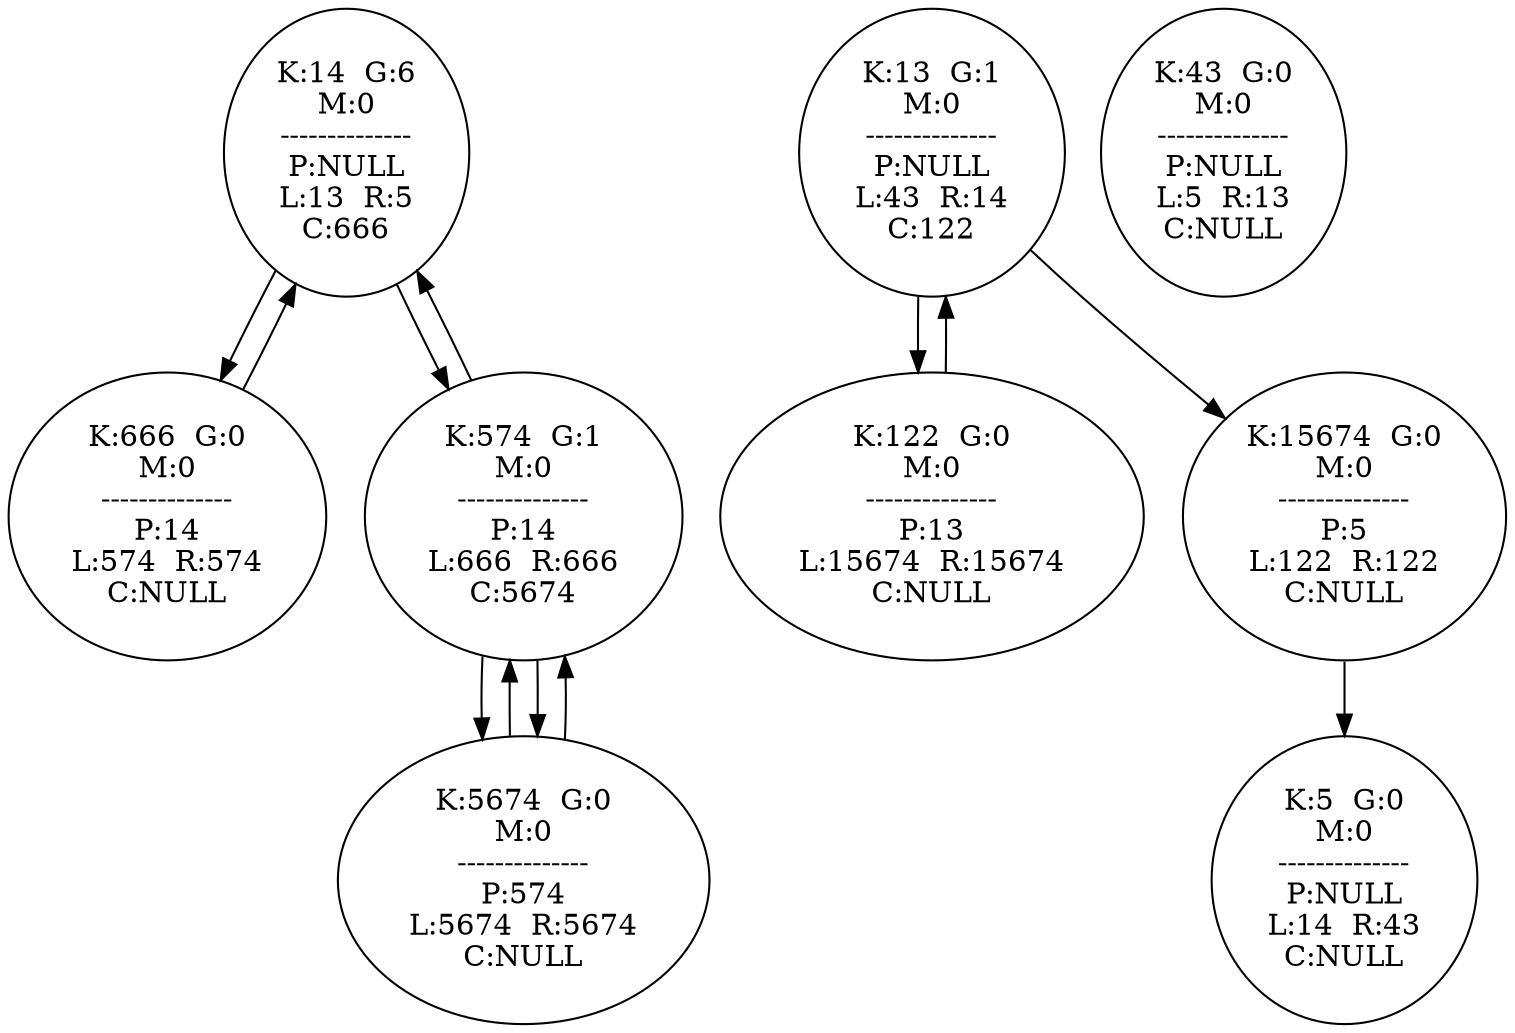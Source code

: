 digraph theGraph{
	node14[ label = "K:14  G:6\nM:0\n--------------\nP:NULL\nL:13  R:5\nC:666"];
	node5[ label = "K:5  G:0\nM:0\n--------------\nP:NULL\nL:14  R:43\nC:NULL"];
	node43[ label = "K:43  G:0\nM:0\n--------------\nP:NULL\nL:5  R:13\nC:NULL"];
	node13[ label = "K:13  G:1\nM:0\n--------------\nP:NULL\nL:43  R:14\nC:122"];
	node666[ label = "K:666  G:0\nM:0\n--------------\nP:14\nL:574  R:574\nC:NULL"];
	node122[ label = "K:122  G:0\nM:0\n--------------\nP:13\nL:15674  R:15674\nC:NULL"];
	node574[ label = "K:574  G:1\nM:0\n--------------\nP:14\nL:666  R:666\nC:5674"];
	node15674[ label = "K:15674  G:0\nM:0\n--------------\nP:5\nL:122  R:122\nC:NULL"];
	node122[ label = "K:122  G:0\nM:0\n--------------\nP:13\nL:15674  R:15674\nC:NULL"];
	node5674[ label = "K:5674  G:0\nM:0\n--------------\nP:574\nL:5674  R:5674\nC:NULL"];
	node14->node666
	node666->node14
	node14->node574
	node574->node14
	node13->node122
	node122->node13
	node13->node15674
	node15674->node5
	node574->node5674
	node5674->node574
	node574->node5674
	node5674->node574
}
